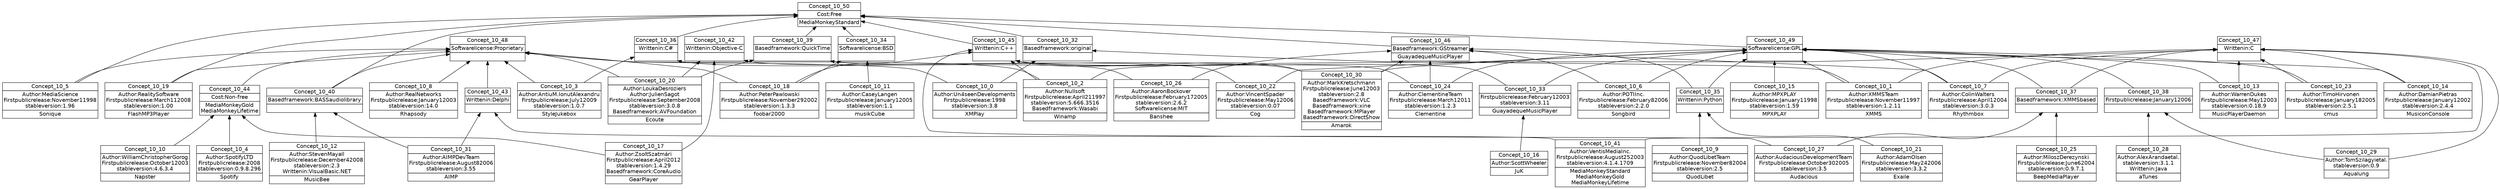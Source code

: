 digraph G { 
	rankdir=BT;
	margin=0;
	node [margin="0.03,0.03",fontname="DejaVu Sans"];
	ranksep=0.3;
	nodesep=0.2;
//graph[label="name:10,concept number:51,object number:36,attribute number:125"
0 [shape=none,label=<<table border="0" cellborder="1" cellspacing="0" port="p"><tr><td>Concept_10_24</td></tr><tr><td>Author:ClementineTeam<br/>Firstpublicrelease:March12011<br/>stableversion:1.2.3<br/></td></tr><tr><td>Clementine<br/></td></tr></table>>];
1 [shape=none,label=<<table border="0" cellborder="1" cellspacing="0" port="p"><tr><td>Concept_10_30</td></tr><tr><td>Author:MarkKretschmann<br/>Firstpublicrelease:June12003<br/>stableversion:2.8<br/>Basedframework:VLC<br/>Basedframework:xine<br/>Basedframework:MPlayer<br/>Basedframework:DirectShow<br/></td></tr><tr><td>Amarok<br/></td></tr></table>>];
10 [shape=none,label=<<table border="0" cellborder="1" cellspacing="0" port="p"><tr><td>Concept_10_2</td></tr><tr><td>Author:Nullsoft<br/>Firstpublicrelease:April211997<br/>stableversion:5.666.3516<br/>Basedframework:Wasabi<br/></td></tr><tr><td>Winamp<br/></td></tr></table>>];
11 [shape=none,label=<<table border="0" cellborder="1" cellspacing="0" port="p"><tr><td>Concept_10_31</td></tr><tr><td>Author:AIMPDevTeam<br/>Firstpublicrelease:August82006<br/>stableversion:3.55<br/></td></tr><tr><td>AIMP<br/></td></tr></table>>];
12 [shape=none,label=<<table border="0" cellborder="1" cellspacing="0" port="p"><tr><td>Concept_10_16</td></tr><tr><td>Author:ScottWheeler<br/></td></tr><tr><td>JuK<br/></td></tr></table>>];
13 [shape=none,label=<<table border="0" cellborder="1" cellspacing="0" port="p"><tr><td>Concept_10_7</td></tr><tr><td>Author:ColinWalters<br/>Firstpublicrelease:April12004<br/>stableversion:3.0.3<br/></td></tr><tr><td>Rhythmbox<br/></td></tr></table>>];
14 [shape=none,label=<<table border="0" cellborder="1" cellspacing="0" port="p"><tr><td>Concept_10_22</td></tr><tr><td>Author:VincentSpader<br/>Firstpublicrelease:May12006<br/>stableversion:0.07<br/></td></tr><tr><td>Cog<br/></td></tr></table>>];
15 [shape=none,label=<<table border="0" cellborder="1" cellspacing="0" port="p"><tr><td>Concept_10_20</td></tr><tr><td>Author:LoukaDesroziers<br/>Author:JulienSagot<br/>Firstpublicrelease:September2008<br/>stableversion:3.0.8<br/>Basedframework:AVFoundation<br/></td></tr><tr><td>Ecoute<br/></td></tr></table>>];
16 [shape=none,label=<<table border="0" cellborder="1" cellspacing="0" port="p"><tr><td>Concept_10_15</td></tr><tr><td>Author:MPXPLAY<br/>Firstpublicrelease:January11998<br/>stableversion:1.59<br/></td></tr><tr><td>MPXPLAY<br/></td></tr></table>>];
17 [shape=none,label=<<table border="0" cellborder="1" cellspacing="0" port="p"><tr><td>Concept_10_6</td></tr><tr><td>Author:POTIInc.<br/>Firstpublicrelease:February82006<br/>stableversion:2.2.0<br/></td></tr><tr><td>Songbird<br/></td></tr></table>>];
18 [shape=none,label=<<table border="0" cellborder="1" cellspacing="0" port="p"><tr><td>Concept_10_0</td></tr><tr><td>Author:Un4seenDevelopments<br/>Firstpublicrelease:1998<br/>stableversion:3.8<br/></td></tr><tr><td>XMPlay<br/></td></tr></table>>];
19 [shape=none,label=<<table border="0" cellborder="1" cellspacing="0" port="p"><tr><td>Concept_10_9</td></tr><tr><td>Author:QuodLibetTeam<br/>Firstpublicrelease:November82004<br/>stableversion:2.5<br/></td></tr><tr><td>QuodLibet<br/></td></tr></table>>];
2 [shape=none,label=<<table border="0" cellborder="1" cellspacing="0" port="p"><tr><td>Concept_10_13</td></tr><tr><td>Author:WarrenDukes<br/>Firstpublicrelease:May12003<br/>stableversion:0.18.9<br/></td></tr><tr><td>MusicPlayerDaemon<br/></td></tr></table>>];
20 [shape=none,label=<<table border="0" cellborder="1" cellspacing="0" port="p"><tr><td>Concept_10_28</td></tr><tr><td>Author:AlexArandaetal.<br/>stableversion:3.1.1<br/>Writtenin:Java<br/></td></tr><tr><td>aTunes<br/></td></tr></table>>];
21 [shape=none,label=<<table border="0" cellborder="1" cellspacing="0" port="p"><tr><td>Concept_10_11</td></tr><tr><td>Author:CaseyLangen<br/>Firstpublicrelease:January12005<br/>stableversion:1.1<br/></td></tr><tr><td>musikCube<br/></td></tr></table>>];
23 [shape=none,label=<<table border="0" cellborder="1" cellspacing="0" port="p"><tr><td>Concept_10_4</td></tr><tr><td>Author:SpotifyLTD<br/>Firstpublicrelease:2008<br/>stableversion:0.9.8.296<br/></td></tr><tr><td>Spotify<br/></td></tr></table>>];
24 [shape=none,label=<<table border="0" cellborder="1" cellspacing="0" port="p"><tr><td>Concept_10_8</td></tr><tr><td>Author:RealNetworks<br/>Firstpublicrelease:January12003<br/>stableversion:14.0<br/></td></tr><tr><td>Rhapsody<br/></td></tr></table>>];
25 [shape=none,label=<<table border="0" cellborder="1" cellspacing="0" port="p"><tr><td>Concept_10_1</td></tr><tr><td>Author:XMMSTeam<br/>Firstpublicrelease:November11997<br/>stableversion:1.2.11<br/></td></tr><tr><td>XMMS<br/></td></tr></table>>];
26 [shape=none,label=<<table border="0" cellborder="1" cellspacing="0" port="p"><tr><td>Concept_10_3</td></tr><tr><td>Author:AntiuM.IonutAlexandru<br/>Firstpublicrelease:July12009<br/>stableversion:1.0.7<br/></td></tr><tr><td>StyleJukebox<br/></td></tr></table>>];
27 [shape=none,label=<<table border="0" cellborder="1" cellspacing="0" port="p"><tr><td>Concept_10_12</td></tr><tr><td>Author:StevenMayall<br/>Firstpublicrelease:December42008<br/>stableversion:2.3<br/>Writtenin:VisualBasic.NET<br/></td></tr><tr><td>MusicBee<br/></td></tr></table>>];
28 [shape=none,label=<<table border="0" cellborder="1" cellspacing="0" port="p"><tr><td>Concept_10_21</td></tr><tr><td>Author:AdamOlsen<br/>Firstpublicrelease:May242006<br/>stableversion:3.3.2<br/></td></tr><tr><td>Exaile<br/></td></tr></table>>];
29 [shape=none,label=<<table border="0" cellborder="1" cellspacing="0" port="p"><tr><td>Concept_10_17</td></tr><tr><td>Author:ZsoltSzatmári<br/>Firstpublicrelease:April2012<br/>stableversion:1.4.29<br/>Basedframework:CoreAudio<br/></td></tr><tr><td>GearPlayer<br/></td></tr></table>>];
3 [shape=none,label=<<table border="0" cellborder="1" cellspacing="0" port="p"><tr><td>Concept_10_25</td></tr><tr><td>Author:MiloszDerezynski<br/>Firstpublicrelease:June62004<br/>stableversion:0.9.7.1<br/></td></tr><tr><td>BeepMediaPlayer<br/></td></tr></table>>];
30 [shape=none,label=<<table border="0" cellborder="1" cellspacing="0" port="p"><tr><td>Concept_10_23</td></tr><tr><td>Author:TimoHirvonen<br/>Firstpublicrelease:January182005<br/>stableversion:2.5.1<br/></td></tr><tr><td>cmus<br/></td></tr></table>>];
31 [shape=none,label=<<table border="0" cellborder="1" cellspacing="0" port="p"><tr><td>Concept_10_10</td></tr><tr><td>Author:WilliamChristopherGorog<br/>Firstpublicrelease:October12003<br/>stableversion:4.6.3.4<br/></td></tr><tr><td>Napster<br/></td></tr></table>>];
32 [shape=none,label=<<table border="0" cellborder="1" cellspacing="0" port="p"><tr><td>Concept_10_5</td></tr><tr><td>Author:MediaScience<br/>Firstpublicrelease:November11998<br/>stableversion:1.96<br/></td></tr><tr><td>Sonique<br/></td></tr></table>>];
4 [shape=none,label=<<table border="0" cellborder="1" cellspacing="0" port="p"><tr><td>Concept_10_26</td></tr><tr><td>Author:AaronBockover<br/>Firstpublicrelease:February172005<br/>stableversion:2.6.2<br/>Softwarelicense:MIT<br/></td></tr><tr><td>Banshee<br/></td></tr></table>>];
5 [shape=none,label=<<table border="0" cellborder="1" cellspacing="0" port="p"><tr><td>Concept_10_29</td></tr><tr><td>Author:TomSzilagyietal.<br/>stableversion:0.9<br/></td></tr><tr><td>Aqualung<br/></td></tr></table>>];
6 [shape=none,label=<<table border="0" cellborder="1" cellspacing="0" port="p"><tr><td>Concept_10_18</td></tr><tr><td>Author:PeterPawlowski<br/>Firstpublicrelease:November292002<br/>stableversion:1.3.3<br/></td></tr><tr><td>foobar2000<br/></td></tr></table>>];
7 [shape=none,label=<<table border="0" cellborder="1" cellspacing="0" port="p"><tr><td>Concept_10_27</td></tr><tr><td>Author:AudaciousDevelopmentTeam<br/>Firstpublicrelease:October302005<br/>stableversion:3.5<br/></td></tr><tr><td>Audacious<br/></td></tr></table>>];
8 [shape=none,label=<<table border="0" cellborder="1" cellspacing="0" port="p"><tr><td>Concept_10_19</td></tr><tr><td>Author:RealitySoftware<br/>Firstpublicrelease:March112008<br/>stableversion:1.00<br/></td></tr><tr><td>FlashMP3Player<br/></td></tr></table>>];
9 [shape=none,label=<<table border="0" cellborder="1" cellspacing="0" port="p"><tr><td>Concept_10_14</td></tr><tr><td>Author:DamianPietras<br/>Firstpublicrelease:January12002<br/>stableversion:2.4.4<br/></td></tr><tr><td>MusiconConsole<br/></td></tr></table>>];
33 [shape=none,label=<<table border="0" cellborder="1" cellspacing="0" port="p"><tr><td>Concept_10_33</td></tr><tr><td>Firstpublicrelease:February12003<br/>stableversion:3.11<br/></td></tr><tr><td>GuayadequeMusicPlayer<br/></td></tr></table>>];
34 [shape=none,label=<<table border="0" cellborder="1" cellspacing="0" port="p"><tr><td>Concept_10_38</td></tr><tr><td>Firstpublicrelease:January12006<br/></td></tr><tr><td><br/></td></tr></table>>];
38 [shape=none,label=<<table border="0" cellborder="1" cellspacing="0" port="p"><tr><td>Concept_10_34</td></tr><tr><td>Softwarelicense:BSD<br/></td></tr><tr><td><br/></td></tr></table>>];
40 [shape=none,label=<<table border="0" cellborder="1" cellspacing="0" port="p"><tr><td>Concept_10_37</td></tr><tr><td>Basedframework:XMMSbased<br/></td></tr><tr><td><br/></td></tr></table>>];
42 [shape=none,label=<<table border="0" cellborder="1" cellspacing="0" port="p"><tr><td>Concept_10_39</td></tr><tr><td>Basedframework:QuickTime<br/></td></tr><tr><td><br/></td></tr></table>>];
43 [shape=none,label=<<table border="0" cellborder="1" cellspacing="0" port="p"><tr><td>Concept_10_32</td></tr><tr><td>Basedframework:original<br/></td></tr><tr><td><br/></td></tr></table>>];
44 [shape=none,label=<<table border="0" cellborder="1" cellspacing="0" port="p"><tr><td>Concept_10_40</td></tr><tr><td>Basedframework:BASSaudiolibrary<br/></td></tr><tr><td><br/></td></tr></table>>];
45 [shape=none,label=<<table border="0" cellborder="1" cellspacing="0" port="p"><tr><td>Concept_10_36</td></tr><tr><td>Writtenin:C#<br/></td></tr><tr><td><br/></td></tr></table>>];
48 [shape=none,label=<<table border="0" cellborder="1" cellspacing="0" port="p"><tr><td>Concept_10_35</td></tr><tr><td>Writtenin:Python<br/></td></tr><tr><td><br/></td></tr></table>>];
22 [shape=none,label=<<table border="0" cellborder="1" cellspacing="0" port="p"><tr><td>Concept_10_41</td></tr><tr><td>Author:VentisMediaInc.<br/>Firstpublicrelease:August252003<br/>stableversion:4.1.4.1709<br/></td></tr><tr><td>MediaMonkeyStandard<br/>MediaMonkeyGold<br/>MediaMonkeyLifetime<br/></td></tr></table>>];
46 [shape=none,label=<<table border="0" cellborder="1" cellspacing="0" port="p"><tr><td>Concept_10_42</td></tr><tr><td>Writtenin:Objective-C<br/></td></tr><tr><td><br/></td></tr></table>>];
35 [shape=none,label=<<table border="0" cellborder="1" cellspacing="0" port="p"><tr><td>Concept_10_44</td></tr><tr><td>Cost:Non-free<br/></td></tr><tr><td>MediaMonkeyGold<br/>MediaMonkeyLifetime<br/></td></tr></table>>];
49 [shape=none,label=<<table border="0" cellborder="1" cellspacing="0" port="p"><tr><td>Concept_10_45</td></tr><tr><td>Writtenin:C++<br/></td></tr><tr><td><br/></td></tr></table>>];
41 [shape=none,label=<<table border="0" cellborder="1" cellspacing="0" port="p"><tr><td>Concept_10_46</td></tr><tr><td>Basedframework:GStreamer<br/></td></tr><tr><td>GuayadequeMusicPlayer<br/></td></tr></table>>];
47 [shape=none,label=<<table border="0" cellborder="1" cellspacing="0" port="p"><tr><td>Concept_10_47</td></tr><tr><td>Writtenin:C<br/></td></tr><tr><td><br/></td></tr></table>>];
39 [shape=none,label=<<table border="0" cellborder="1" cellspacing="0" port="p"><tr><td>Concept_10_48</td></tr><tr><td>Softwarelicense:Proprietary<br/></td></tr><tr><td><br/></td></tr></table>>];
37 [shape=none,label=<<table border="0" cellborder="1" cellspacing="0" port="p"><tr><td>Concept_10_49</td></tr><tr><td>Softwarelicense:GPL<br/></td></tr><tr><td><br/></td></tr></table>>];
36 [shape=none,label=<<table border="0" cellborder="1" cellspacing="0" port="p"><tr><td>Concept_10_50</td></tr><tr><td>Cost:Free<br/></td></tr><tr><td>MediaMonkeyStandard<br/></td></tr></table>>];
50 [shape=none,label=<<table border="0" cellborder="1" cellspacing="0" port="p"><tr><td>Concept_10_43</td></tr><tr><td>Writtenin:Delphi<br/></td></tr><tr><td><br/></td></tr></table>>];
	12:p -> 33:p
	20:p -> 34:p
	5:p -> 34:p
	6:p -> 38:p
	21:p -> 38:p
	7:p -> 40:p
	3:p -> 40:p
	15:p -> 42:p
	1:p -> 42:p
	18:p -> 43:p
	25:p -> 43:p
	27:p -> 44:p
	11:p -> 44:p
	26:p -> 45:p
	4:p -> 45:p
	28:p -> 48:p
	19:p -> 48:p
	29:p -> 46:p
	14:p -> 46:p
	15:p -> 46:p
	31:p -> 35:p
	29:p -> 35:p
	23:p -> 35:p
	6:p -> 49:p
	7:p -> 49:p
	33:p -> 49:p
	1:p -> 49:p
	10:p -> 49:p
	0:p -> 49:p
	17:p -> 41:p
	0:p -> 41:p
	4:p -> 41:p
	1:p -> 41:p
	13:p -> 41:p
	48:p -> 41:p
	9:p -> 47:p
	2:p -> 47:p
	30:p -> 47:p
	40:p -> 47:p
	5:p -> 47:p
	10:p -> 47:p
	13:p -> 47:p
	25:p -> 47:p
	22:p -> 47:p
	18:p -> 39:p
	15:p -> 39:p
	6:p -> 39:p
	32:p -> 39:p
	26:p -> 39:p
	50:p -> 39:p
	10:p -> 39:p
	24:p -> 39:p
	35:p -> 39:p
	44:p -> 39:p
	8:p -> 39:p
	9:p -> 37:p
	17:p -> 37:p
	2:p -> 37:p
	33:p -> 37:p
	30:p -> 37:p
	40:p -> 37:p
	0:p -> 37:p
	1:p -> 37:p
	16:p -> 37:p
	13:p -> 37:p
	48:p -> 37:p
	14:p -> 37:p
	34:p -> 37:p
	25:p -> 37:p
	42:p -> 36:p
	45:p -> 36:p
	38:p -> 36:p
	37:p -> 36:p
	32:p -> 36:p
	43:p -> 36:p
	49:p -> 36:p
	44:p -> 36:p
	8:p -> 36:p
	41:p -> 36:p
	11:p -> 50:p
	22:p -> 50:p
}